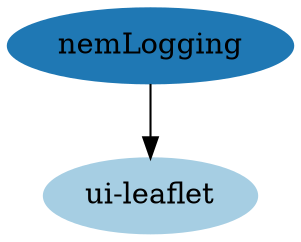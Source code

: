 digraph dependencies {
  node[shape="ellipse",style="filled",colorscheme=paired12]

  
    "ui-leaflet"[label="ui-leaflet", color=1]
  

  node[shape="ellipse",style="filled",color=2]
  
    
      "nemLogging" -> "ui-leaflet"
    
  
}
